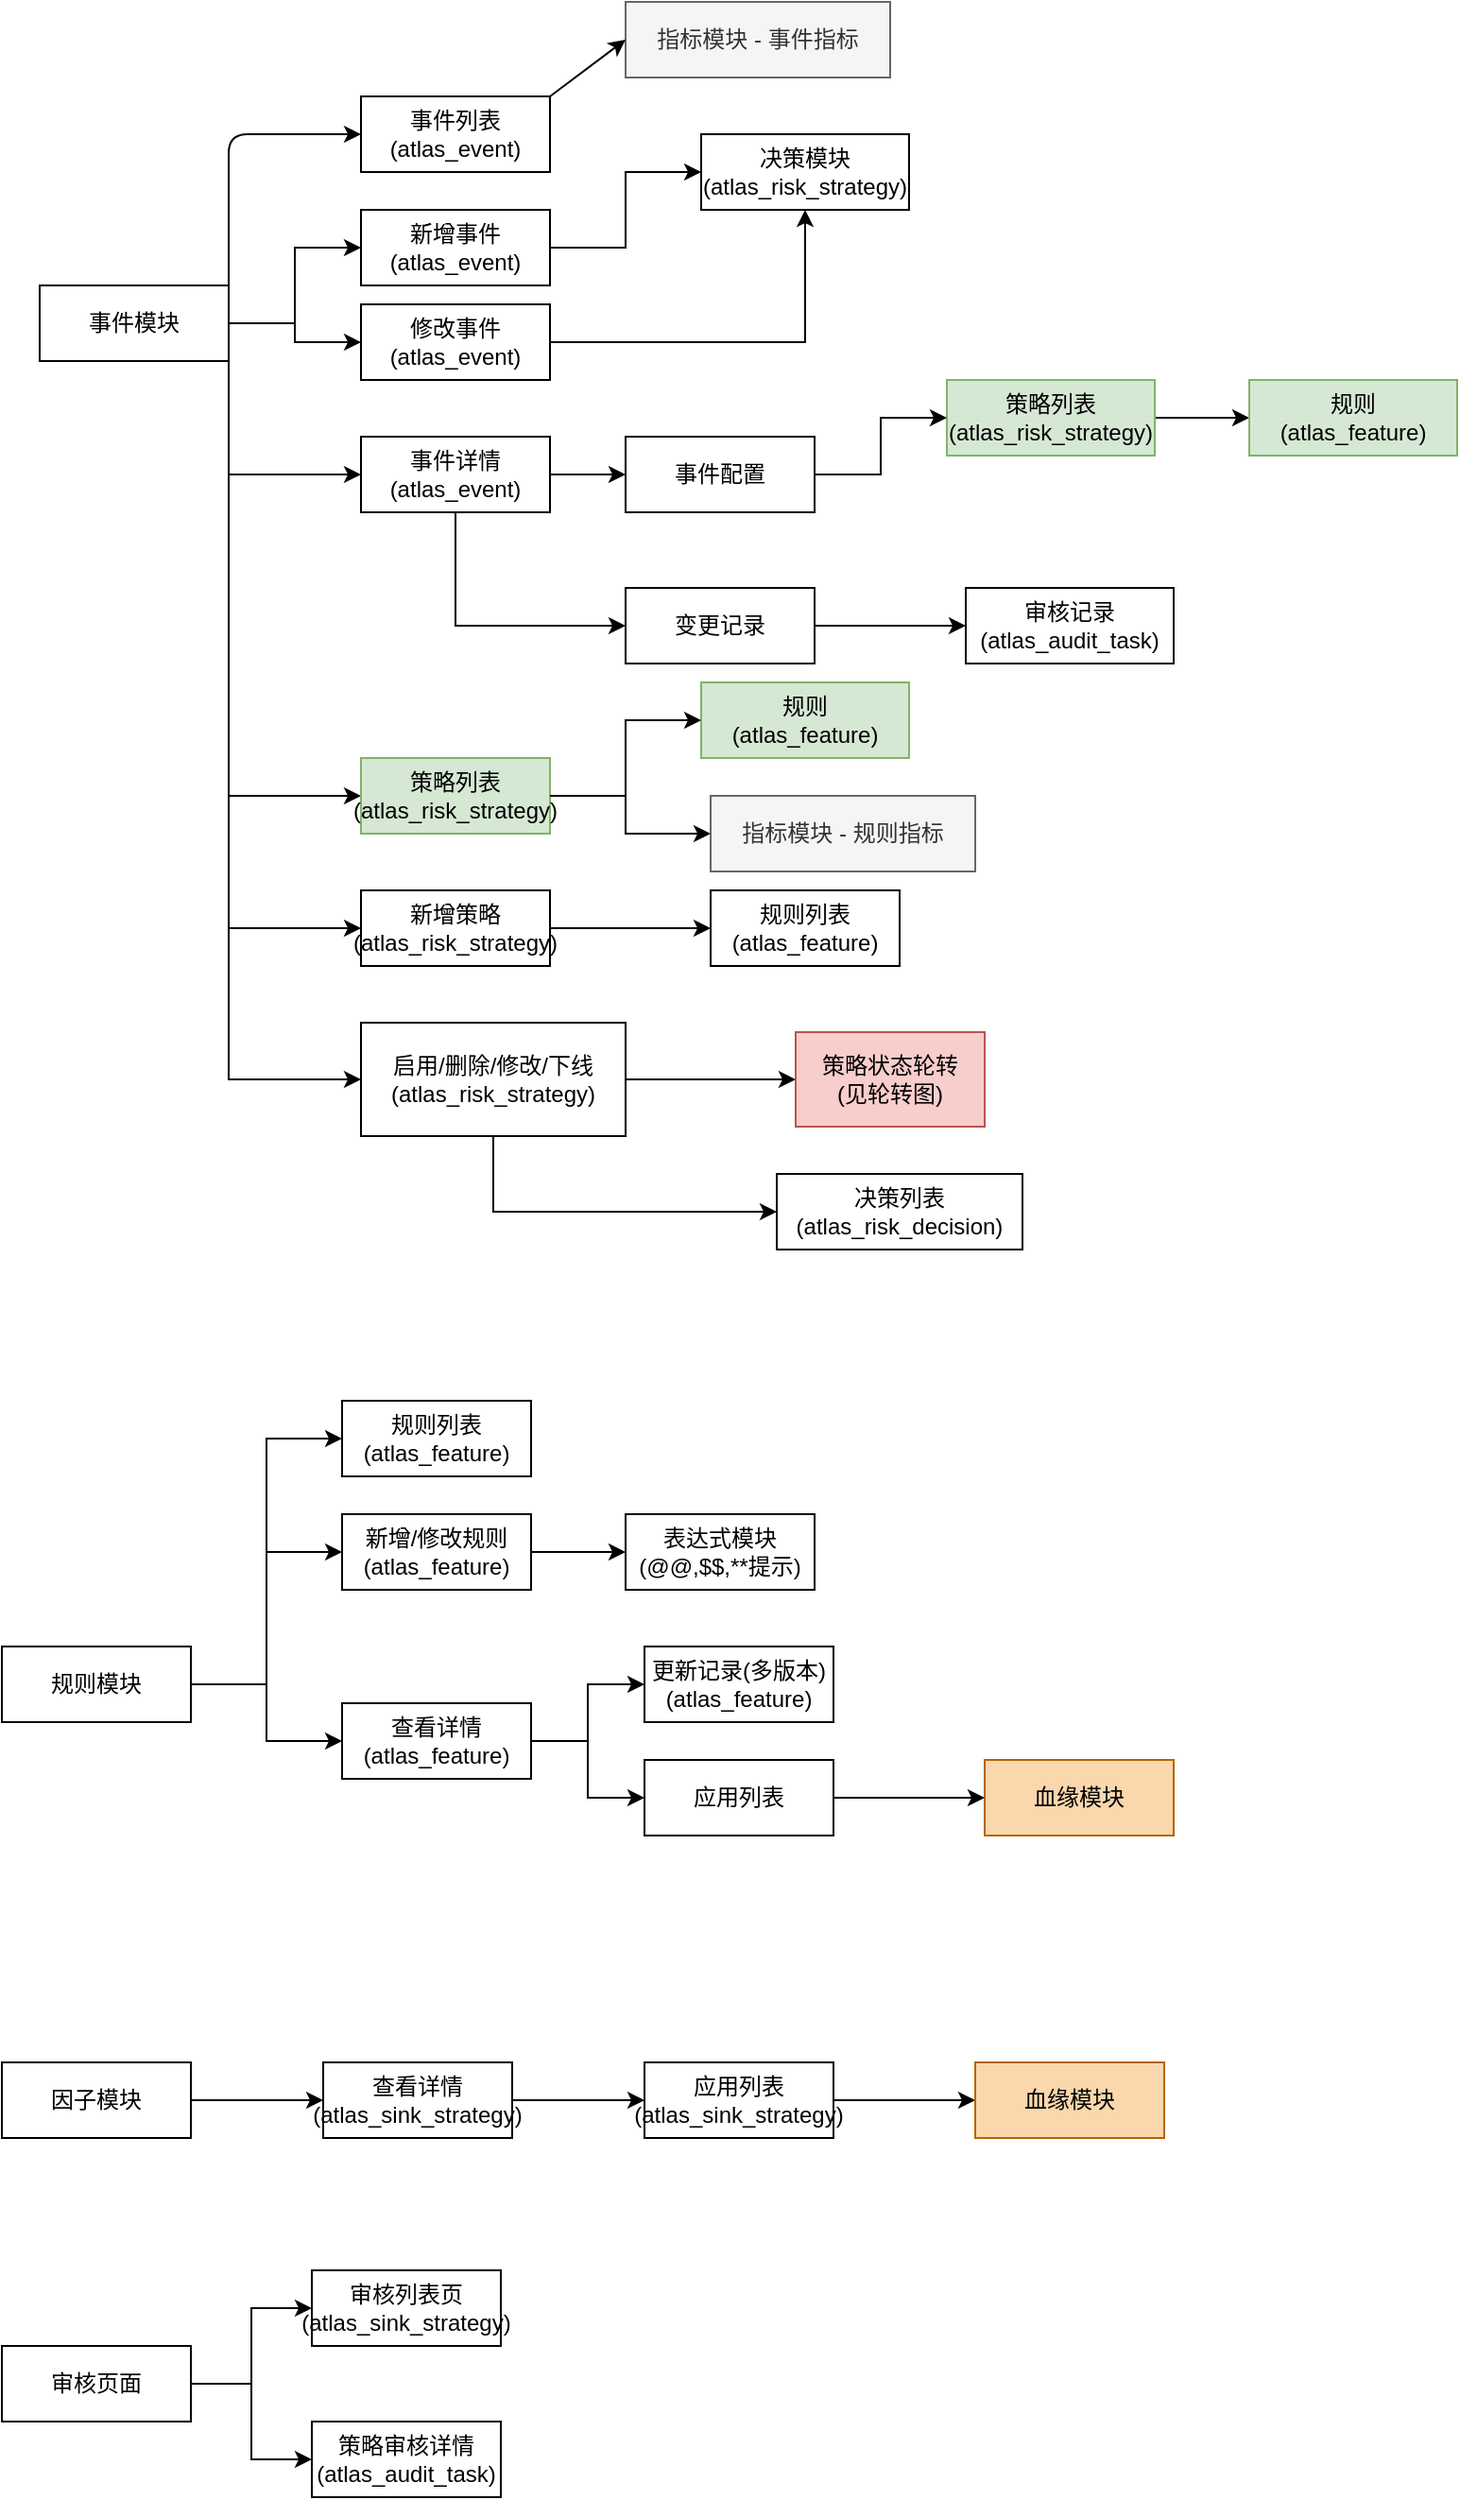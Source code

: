 <mxfile version="14.1.8" type="github">
  <diagram id="xm4Qvdjr61XccxN-QG44" name="Page-1">
    <mxGraphModel dx="1257" dy="786" grid="1" gridSize="10" guides="1" tooltips="1" connect="1" arrows="1" fold="1" page="1" pageScale="1" pageWidth="827" pageHeight="1169" math="0" shadow="0">
      <root>
        <mxCell id="0" />
        <mxCell id="1" parent="0" />
        <mxCell id="ldpD27MEibo8axFT_H9j-7" value="" style="edgeStyle=orthogonalEdgeStyle;rounded=0;orthogonalLoop=1;jettySize=auto;html=1;" edge="1" parent="1" source="ldpD27MEibo8axFT_H9j-1" target="ldpD27MEibo8axFT_H9j-6">
          <mxGeometry relative="1" as="geometry" />
        </mxCell>
        <mxCell id="ldpD27MEibo8axFT_H9j-31" value="" style="edgeStyle=orthogonalEdgeStyle;rounded=0;orthogonalLoop=1;jettySize=auto;html=1;exitX=1;exitY=0.5;exitDx=0;exitDy=0;entryX=0;entryY=0.5;entryDx=0;entryDy=0;" edge="1" parent="1" source="ldpD27MEibo8axFT_H9j-1" target="ldpD27MEibo8axFT_H9j-30">
          <mxGeometry relative="1" as="geometry">
            <Array as="points">
              <mxPoint x="270" y="510" />
            </Array>
          </mxGeometry>
        </mxCell>
        <mxCell id="ldpD27MEibo8axFT_H9j-1" value="事件模块" style="rounded=0;whiteSpace=wrap;html=1;" vertex="1" parent="1">
          <mxGeometry x="170" y="240" width="100" height="40" as="geometry" />
        </mxCell>
        <mxCell id="ldpD27MEibo8axFT_H9j-2" value="事件列表(atlas_event)" style="rounded=0;whiteSpace=wrap;html=1;" vertex="1" parent="1">
          <mxGeometry x="340" y="140" width="100" height="40" as="geometry" />
        </mxCell>
        <mxCell id="ldpD27MEibo8axFT_H9j-3" value="指标模块 - 事件指标" style="rounded=0;whiteSpace=wrap;html=1;fillColor=#f5f5f5;strokeColor=#666666;fontColor=#333333;" vertex="1" parent="1">
          <mxGeometry x="480" y="90" width="140" height="40" as="geometry" />
        </mxCell>
        <mxCell id="ldpD27MEibo8axFT_H9j-4" value="" style="endArrow=classic;html=1;exitX=1;exitY=0.5;exitDx=0;exitDy=0;entryX=0;entryY=0.5;entryDx=0;entryDy=0;" edge="1" parent="1" source="ldpD27MEibo8axFT_H9j-1" target="ldpD27MEibo8axFT_H9j-2">
          <mxGeometry width="50" height="50" relative="1" as="geometry">
            <mxPoint x="300" y="360" as="sourcePoint" />
            <mxPoint x="350" y="310" as="targetPoint" />
            <Array as="points">
              <mxPoint x="270" y="160" />
            </Array>
          </mxGeometry>
        </mxCell>
        <mxCell id="ldpD27MEibo8axFT_H9j-5" value="" style="endArrow=classic;html=1;exitX=1;exitY=0;exitDx=0;exitDy=0;entryX=0;entryY=0.5;entryDx=0;entryDy=0;" edge="1" parent="1" source="ldpD27MEibo8axFT_H9j-2" target="ldpD27MEibo8axFT_H9j-3">
          <mxGeometry width="50" height="50" relative="1" as="geometry">
            <mxPoint x="280" y="270" as="sourcePoint" />
            <mxPoint x="350" y="170" as="targetPoint" />
          </mxGeometry>
        </mxCell>
        <mxCell id="ldpD27MEibo8axFT_H9j-9" value="" style="edgeStyle=orthogonalEdgeStyle;rounded=0;orthogonalLoop=1;jettySize=auto;html=1;" edge="1" parent="1" source="ldpD27MEibo8axFT_H9j-6" target="ldpD27MEibo8axFT_H9j-8">
          <mxGeometry relative="1" as="geometry" />
        </mxCell>
        <mxCell id="ldpD27MEibo8axFT_H9j-6" value="新增事件(atlas_event)" style="rounded=0;whiteSpace=wrap;html=1;" vertex="1" parent="1">
          <mxGeometry x="340" y="200" width="100" height="40" as="geometry" />
        </mxCell>
        <mxCell id="ldpD27MEibo8axFT_H9j-8" value="决策模块(atlas_risk_strategy)" style="rounded=0;whiteSpace=wrap;html=1;" vertex="1" parent="1">
          <mxGeometry x="520" y="160" width="110" height="40" as="geometry" />
        </mxCell>
        <mxCell id="ldpD27MEibo8axFT_H9j-12" value="" style="edgeStyle=orthogonalEdgeStyle;rounded=0;orthogonalLoop=1;jettySize=auto;html=1;" edge="1" parent="1" source="ldpD27MEibo8axFT_H9j-10" target="ldpD27MEibo8axFT_H9j-8">
          <mxGeometry relative="1" as="geometry" />
        </mxCell>
        <mxCell id="ldpD27MEibo8axFT_H9j-10" value="修改事件(atlas_event)" style="rounded=0;whiteSpace=wrap;html=1;" vertex="1" parent="1">
          <mxGeometry x="340" y="250" width="100" height="40" as="geometry" />
        </mxCell>
        <mxCell id="ldpD27MEibo8axFT_H9j-11" value="" style="edgeStyle=orthogonalEdgeStyle;rounded=0;orthogonalLoop=1;jettySize=auto;html=1;exitX=1;exitY=0.5;exitDx=0;exitDy=0;entryX=0;entryY=0.5;entryDx=0;entryDy=0;" edge="1" parent="1" source="ldpD27MEibo8axFT_H9j-1" target="ldpD27MEibo8axFT_H9j-10">
          <mxGeometry relative="1" as="geometry">
            <mxPoint x="280" y="270" as="sourcePoint" />
            <mxPoint x="350" y="230" as="targetPoint" />
          </mxGeometry>
        </mxCell>
        <mxCell id="ldpD27MEibo8axFT_H9j-22" value="" style="edgeStyle=orthogonalEdgeStyle;rounded=0;orthogonalLoop=1;jettySize=auto;html=1;" edge="1" parent="1" source="ldpD27MEibo8axFT_H9j-13" target="ldpD27MEibo8axFT_H9j-21">
          <mxGeometry relative="1" as="geometry" />
        </mxCell>
        <mxCell id="ldpD27MEibo8axFT_H9j-24" value="" style="edgeStyle=orthogonalEdgeStyle;rounded=0;orthogonalLoop=1;jettySize=auto;html=1;entryX=0;entryY=0.5;entryDx=0;entryDy=0;" edge="1" parent="1" source="ldpD27MEibo8axFT_H9j-13" target="ldpD27MEibo8axFT_H9j-25">
          <mxGeometry relative="1" as="geometry">
            <mxPoint x="390" y="430" as="targetPoint" />
            <Array as="points">
              <mxPoint x="390" y="420" />
            </Array>
          </mxGeometry>
        </mxCell>
        <mxCell id="ldpD27MEibo8axFT_H9j-13" value="事件详情(atlas_event)" style="rounded=0;whiteSpace=wrap;html=1;" vertex="1" parent="1">
          <mxGeometry x="340" y="320" width="100" height="40" as="geometry" />
        </mxCell>
        <mxCell id="ldpD27MEibo8axFT_H9j-14" value="" style="edgeStyle=orthogonalEdgeStyle;rounded=0;orthogonalLoop=1;jettySize=auto;html=1;exitX=1;exitY=0.75;exitDx=0;exitDy=0;entryX=0;entryY=0.5;entryDx=0;entryDy=0;" edge="1" parent="1" source="ldpD27MEibo8axFT_H9j-1" target="ldpD27MEibo8axFT_H9j-13">
          <mxGeometry relative="1" as="geometry">
            <mxPoint x="280" y="270" as="sourcePoint" />
            <mxPoint x="350" y="280" as="targetPoint" />
            <Array as="points">
              <mxPoint x="270" y="340" />
            </Array>
          </mxGeometry>
        </mxCell>
        <mxCell id="ldpD27MEibo8axFT_H9j-36" value="" style="edgeStyle=orthogonalEdgeStyle;rounded=0;orthogonalLoop=1;jettySize=auto;html=1;" edge="1" parent="1" source="ldpD27MEibo8axFT_H9j-17" target="ldpD27MEibo8axFT_H9j-19">
          <mxGeometry relative="1" as="geometry" />
        </mxCell>
        <mxCell id="ldpD27MEibo8axFT_H9j-17" value="策略列表(atlas_risk_strategy)" style="rounded=0;whiteSpace=wrap;html=1;fillColor=#d5e8d4;strokeColor=#82b366;" vertex="1" parent="1">
          <mxGeometry x="650" y="290" width="110" height="40" as="geometry" />
        </mxCell>
        <mxCell id="ldpD27MEibo8axFT_H9j-19" value="规则&lt;br&gt;(atlas_feature)" style="rounded=0;whiteSpace=wrap;html=1;fillColor=#d5e8d4;strokeColor=#82b366;" vertex="1" parent="1">
          <mxGeometry x="810" y="290" width="110" height="40" as="geometry" />
        </mxCell>
        <mxCell id="ldpD27MEibo8axFT_H9j-20" value="" style="edgeStyle=orthogonalEdgeStyle;rounded=0;orthogonalLoop=1;jettySize=auto;html=1;entryX=0;entryY=0.5;entryDx=0;entryDy=0;exitX=1;exitY=0.5;exitDx=0;exitDy=0;" edge="1" parent="1" source="ldpD27MEibo8axFT_H9j-21" target="ldpD27MEibo8axFT_H9j-17">
          <mxGeometry relative="1" as="geometry">
            <mxPoint x="450" y="350" as="sourcePoint" />
            <mxPoint x="520" y="380" as="targetPoint" />
          </mxGeometry>
        </mxCell>
        <mxCell id="ldpD27MEibo8axFT_H9j-21" value="事件配置" style="rounded=0;whiteSpace=wrap;html=1;" vertex="1" parent="1">
          <mxGeometry x="480" y="320" width="100" height="40" as="geometry" />
        </mxCell>
        <mxCell id="ldpD27MEibo8axFT_H9j-29" value="" style="edgeStyle=orthogonalEdgeStyle;rounded=0;orthogonalLoop=1;jettySize=auto;html=1;" edge="1" parent="1" source="ldpD27MEibo8axFT_H9j-25" target="ldpD27MEibo8axFT_H9j-28">
          <mxGeometry relative="1" as="geometry" />
        </mxCell>
        <mxCell id="ldpD27MEibo8axFT_H9j-25" value="变更记录" style="rounded=0;whiteSpace=wrap;html=1;" vertex="1" parent="1">
          <mxGeometry x="480" y="400" width="100" height="40" as="geometry" />
        </mxCell>
        <mxCell id="ldpD27MEibo8axFT_H9j-28" value="审核记录(atlas_audit_task)" style="rounded=0;whiteSpace=wrap;html=1;" vertex="1" parent="1">
          <mxGeometry x="660" y="400" width="110" height="40" as="geometry" />
        </mxCell>
        <mxCell id="ldpD27MEibo8axFT_H9j-30" value="策略列表(atlas_risk_strategy)" style="rounded=0;whiteSpace=wrap;html=1;fillColor=#d5e8d4;strokeColor=#82b366;" vertex="1" parent="1">
          <mxGeometry x="340" y="490" width="100" height="40" as="geometry" />
        </mxCell>
        <mxCell id="ldpD27MEibo8axFT_H9j-33" value="规则&lt;br&gt;(atlas_feature)" style="rounded=0;whiteSpace=wrap;html=1;fillColor=#d5e8d4;strokeColor=#82b366;" vertex="1" parent="1">
          <mxGeometry x="520" y="450" width="110" height="40" as="geometry" />
        </mxCell>
        <mxCell id="ldpD27MEibo8axFT_H9j-34" value="" style="edgeStyle=orthogonalEdgeStyle;rounded=0;orthogonalLoop=1;jettySize=auto;html=1;exitX=1;exitY=0.5;exitDx=0;exitDy=0;entryX=0;entryY=0.5;entryDx=0;entryDy=0;" edge="1" parent="1" source="ldpD27MEibo8axFT_H9j-30" target="ldpD27MEibo8axFT_H9j-42">
          <mxGeometry relative="1" as="geometry">
            <mxPoint x="450" y="480" as="sourcePoint" />
            <mxPoint x="520" y="530" as="targetPoint" />
            <Array as="points">
              <mxPoint x="480" y="510" />
              <mxPoint x="480" y="530" />
            </Array>
          </mxGeometry>
        </mxCell>
        <mxCell id="ldpD27MEibo8axFT_H9j-37" value="" style="edgeStyle=orthogonalEdgeStyle;rounded=0;orthogonalLoop=1;jettySize=auto;html=1;entryX=0;entryY=0.5;entryDx=0;entryDy=0;" edge="1" parent="1" target="ldpD27MEibo8axFT_H9j-38">
          <mxGeometry relative="1" as="geometry">
            <mxPoint x="270" y="260" as="sourcePoint" />
            <mxPoint x="340" y="580" as="targetPoint" />
            <Array as="points">
              <mxPoint x="270" y="580" />
            </Array>
          </mxGeometry>
        </mxCell>
        <mxCell id="ldpD27MEibo8axFT_H9j-40" value="" style="edgeStyle=orthogonalEdgeStyle;rounded=0;orthogonalLoop=1;jettySize=auto;html=1;" edge="1" parent="1" source="ldpD27MEibo8axFT_H9j-38" target="ldpD27MEibo8axFT_H9j-39">
          <mxGeometry relative="1" as="geometry" />
        </mxCell>
        <mxCell id="ldpD27MEibo8axFT_H9j-38" value="新增策略(atlas_risk_strategy)" style="rounded=0;whiteSpace=wrap;html=1;" vertex="1" parent="1">
          <mxGeometry x="340" y="560" width="100" height="40" as="geometry" />
        </mxCell>
        <mxCell id="ldpD27MEibo8axFT_H9j-39" value="规则列表(atlas_feature)" style="rounded=0;whiteSpace=wrap;html=1;" vertex="1" parent="1">
          <mxGeometry x="525" y="560" width="100" height="40" as="geometry" />
        </mxCell>
        <mxCell id="ldpD27MEibo8axFT_H9j-42" value="指标模块 - 规则指标" style="rounded=0;whiteSpace=wrap;html=1;fillColor=#f5f5f5;strokeColor=#666666;fontColor=#333333;" vertex="1" parent="1">
          <mxGeometry x="525" y="510" width="140" height="40" as="geometry" />
        </mxCell>
        <mxCell id="ldpD27MEibo8axFT_H9j-43" value="" style="edgeStyle=orthogonalEdgeStyle;rounded=0;orthogonalLoop=1;jettySize=auto;html=1;exitX=1;exitY=0.5;exitDx=0;exitDy=0;entryX=0;entryY=0.5;entryDx=0;entryDy=0;" edge="1" parent="1" source="ldpD27MEibo8axFT_H9j-30" target="ldpD27MEibo8axFT_H9j-33">
          <mxGeometry relative="1" as="geometry">
            <mxPoint x="450" y="520" as="sourcePoint" />
            <mxPoint x="535" y="540" as="targetPoint" />
          </mxGeometry>
        </mxCell>
        <mxCell id="ldpD27MEibo8axFT_H9j-47" value="" style="edgeStyle=orthogonalEdgeStyle;rounded=0;orthogonalLoop=1;jettySize=auto;html=1;" edge="1" parent="1" source="ldpD27MEibo8axFT_H9j-44" target="ldpD27MEibo8axFT_H9j-46">
          <mxGeometry relative="1" as="geometry" />
        </mxCell>
        <mxCell id="ldpD27MEibo8axFT_H9j-44" value="启用/删除/修改/下线(atlas_risk_strategy)" style="rounded=0;whiteSpace=wrap;html=1;" vertex="1" parent="1">
          <mxGeometry x="340" y="630" width="140" height="60" as="geometry" />
        </mxCell>
        <mxCell id="ldpD27MEibo8axFT_H9j-45" value="" style="edgeStyle=orthogonalEdgeStyle;rounded=0;orthogonalLoop=1;jettySize=auto;html=1;entryX=0;entryY=0.5;entryDx=0;entryDy=0;" edge="1" parent="1" target="ldpD27MEibo8axFT_H9j-44">
          <mxGeometry relative="1" as="geometry">
            <mxPoint x="270" y="260" as="sourcePoint" />
            <mxPoint x="350" y="590" as="targetPoint" />
            <Array as="points">
              <mxPoint x="270" y="660" />
            </Array>
          </mxGeometry>
        </mxCell>
        <mxCell id="ldpD27MEibo8axFT_H9j-46" value="策略状态轮转&lt;br&gt;(见轮转图)" style="whiteSpace=wrap;html=1;rounded=0;fillColor=#f8cecc;strokeColor=#b85450;" vertex="1" parent="1">
          <mxGeometry x="570" y="635" width="100" height="50" as="geometry" />
        </mxCell>
        <mxCell id="ldpD27MEibo8axFT_H9j-48" value="决策列表(atlas_risk_decision)" style="rounded=0;whiteSpace=wrap;html=1;" vertex="1" parent="1">
          <mxGeometry x="560" y="710" width="130" height="40" as="geometry" />
        </mxCell>
        <mxCell id="ldpD27MEibo8axFT_H9j-49" value="" style="edgeStyle=orthogonalEdgeStyle;rounded=0;orthogonalLoop=1;jettySize=auto;html=1;exitX=0.5;exitY=1;exitDx=0;exitDy=0;entryX=0;entryY=0.5;entryDx=0;entryDy=0;" edge="1" parent="1" source="ldpD27MEibo8axFT_H9j-44" target="ldpD27MEibo8axFT_H9j-48">
          <mxGeometry relative="1" as="geometry">
            <mxPoint x="490" y="670" as="sourcePoint" />
            <mxPoint x="580" y="670" as="targetPoint" />
          </mxGeometry>
        </mxCell>
        <mxCell id="ldpD27MEibo8axFT_H9j-52" value="" style="edgeStyle=orthogonalEdgeStyle;rounded=0;orthogonalLoop=1;jettySize=auto;html=1;entryX=0;entryY=0.5;entryDx=0;entryDy=0;" edge="1" parent="1" source="ldpD27MEibo8axFT_H9j-50" target="ldpD27MEibo8axFT_H9j-51">
          <mxGeometry relative="1" as="geometry" />
        </mxCell>
        <mxCell id="ldpD27MEibo8axFT_H9j-50" value="规则模块" style="rounded=0;whiteSpace=wrap;html=1;" vertex="1" parent="1">
          <mxGeometry x="150" y="960" width="100" height="40" as="geometry" />
        </mxCell>
        <mxCell id="ldpD27MEibo8axFT_H9j-51" value="规则列表&lt;br&gt;(atlas_feature)" style="whiteSpace=wrap;html=1;rounded=0;" vertex="1" parent="1">
          <mxGeometry x="330" y="830" width="100" height="40" as="geometry" />
        </mxCell>
        <mxCell id="ldpD27MEibo8axFT_H9j-62" value="" style="edgeStyle=orthogonalEdgeStyle;rounded=0;orthogonalLoop=1;jettySize=auto;html=1;" edge="1" parent="1" source="ldpD27MEibo8axFT_H9j-53" target="ldpD27MEibo8axFT_H9j-61">
          <mxGeometry relative="1" as="geometry" />
        </mxCell>
        <mxCell id="ldpD27MEibo8axFT_H9j-53" value="新增/修改规则&lt;br&gt;(atlas_feature)" style="whiteSpace=wrap;html=1;rounded=0;" vertex="1" parent="1">
          <mxGeometry x="330" y="890" width="100" height="40" as="geometry" />
        </mxCell>
        <mxCell id="ldpD27MEibo8axFT_H9j-54" value="" style="edgeStyle=orthogonalEdgeStyle;rounded=0;orthogonalLoop=1;jettySize=auto;html=1;entryX=0;entryY=0.5;entryDx=0;entryDy=0;exitX=1;exitY=0.5;exitDx=0;exitDy=0;" edge="1" parent="1" source="ldpD27MEibo8axFT_H9j-50" target="ldpD27MEibo8axFT_H9j-63">
          <mxGeometry relative="1" as="geometry">
            <mxPoint x="260" y="990" as="sourcePoint" />
            <mxPoint x="340" y="860" as="targetPoint" />
          </mxGeometry>
        </mxCell>
        <mxCell id="ldpD27MEibo8axFT_H9j-61" value="表达式模块(@@,$$,**提示)" style="whiteSpace=wrap;html=1;rounded=0;" vertex="1" parent="1">
          <mxGeometry x="480" y="890" width="100" height="40" as="geometry" />
        </mxCell>
        <mxCell id="ldpD27MEibo8axFT_H9j-66" value="" style="edgeStyle=orthogonalEdgeStyle;rounded=0;orthogonalLoop=1;jettySize=auto;html=1;" edge="1" parent="1" source="ldpD27MEibo8axFT_H9j-63" target="ldpD27MEibo8axFT_H9j-65">
          <mxGeometry relative="1" as="geometry" />
        </mxCell>
        <mxCell id="ldpD27MEibo8axFT_H9j-63" value="查看详情&lt;br&gt;(atlas_feature)" style="whiteSpace=wrap;html=1;rounded=0;" vertex="1" parent="1">
          <mxGeometry x="330" y="990" width="100" height="40" as="geometry" />
        </mxCell>
        <mxCell id="ldpD27MEibo8axFT_H9j-64" value="" style="edgeStyle=orthogonalEdgeStyle;rounded=0;orthogonalLoop=1;jettySize=auto;html=1;entryX=0;entryY=0.5;entryDx=0;entryDy=0;exitX=1;exitY=0.5;exitDx=0;exitDy=0;" edge="1" parent="1" source="ldpD27MEibo8axFT_H9j-50" target="ldpD27MEibo8axFT_H9j-53">
          <mxGeometry relative="1" as="geometry">
            <mxPoint x="260" y="990" as="sourcePoint" />
            <mxPoint x="360" y="990" as="targetPoint" />
          </mxGeometry>
        </mxCell>
        <mxCell id="ldpD27MEibo8axFT_H9j-65" value="更新记录(多版本)&lt;br&gt;(atlas_feature)" style="whiteSpace=wrap;html=1;rounded=0;" vertex="1" parent="1">
          <mxGeometry x="490" y="960" width="100" height="40" as="geometry" />
        </mxCell>
        <mxCell id="ldpD27MEibo8axFT_H9j-70" value="" style="edgeStyle=orthogonalEdgeStyle;rounded=0;orthogonalLoop=1;jettySize=auto;html=1;" edge="1" parent="1" source="ldpD27MEibo8axFT_H9j-67" target="ldpD27MEibo8axFT_H9j-69">
          <mxGeometry relative="1" as="geometry" />
        </mxCell>
        <mxCell id="ldpD27MEibo8axFT_H9j-67" value="应用列表" style="whiteSpace=wrap;html=1;rounded=0;" vertex="1" parent="1">
          <mxGeometry x="490" y="1020" width="100" height="40" as="geometry" />
        </mxCell>
        <mxCell id="ldpD27MEibo8axFT_H9j-68" value="" style="edgeStyle=orthogonalEdgeStyle;rounded=0;orthogonalLoop=1;jettySize=auto;html=1;exitX=1;exitY=0.5;exitDx=0;exitDy=0;entryX=0;entryY=0.5;entryDx=0;entryDy=0;" edge="1" parent="1" source="ldpD27MEibo8axFT_H9j-63" target="ldpD27MEibo8axFT_H9j-67">
          <mxGeometry relative="1" as="geometry">
            <mxPoint x="440" y="1020" as="sourcePoint" />
            <mxPoint x="500" y="990" as="targetPoint" />
          </mxGeometry>
        </mxCell>
        <mxCell id="ldpD27MEibo8axFT_H9j-69" value="血缘模块" style="whiteSpace=wrap;html=1;rounded=0;fillColor=#fad7ac;strokeColor=#b46504;" vertex="1" parent="1">
          <mxGeometry x="670" y="1020" width="100" height="40" as="geometry" />
        </mxCell>
        <mxCell id="ldpD27MEibo8axFT_H9j-73" value="" style="edgeStyle=orthogonalEdgeStyle;rounded=0;orthogonalLoop=1;jettySize=auto;html=1;" edge="1" parent="1" source="ldpD27MEibo8axFT_H9j-71" target="ldpD27MEibo8axFT_H9j-72">
          <mxGeometry relative="1" as="geometry" />
        </mxCell>
        <mxCell id="ldpD27MEibo8axFT_H9j-71" value="因子模块" style="rounded=0;whiteSpace=wrap;html=1;" vertex="1" parent="1">
          <mxGeometry x="150" y="1180" width="100" height="40" as="geometry" />
        </mxCell>
        <mxCell id="ldpD27MEibo8axFT_H9j-78" value="" style="edgeStyle=orthogonalEdgeStyle;rounded=0;orthogonalLoop=1;jettySize=auto;html=1;" edge="1" parent="1" source="ldpD27MEibo8axFT_H9j-72" target="ldpD27MEibo8axFT_H9j-74">
          <mxGeometry relative="1" as="geometry" />
        </mxCell>
        <mxCell id="ldpD27MEibo8axFT_H9j-72" value="查看详情&lt;br&gt;(atlas_sink_strategy)" style="whiteSpace=wrap;html=1;rounded=0;" vertex="1" parent="1">
          <mxGeometry x="320" y="1180" width="100" height="40" as="geometry" />
        </mxCell>
        <mxCell id="ldpD27MEibo8axFT_H9j-77" value="" style="edgeStyle=orthogonalEdgeStyle;rounded=0;orthogonalLoop=1;jettySize=auto;html=1;" edge="1" parent="1" source="ldpD27MEibo8axFT_H9j-74" target="ldpD27MEibo8axFT_H9j-76">
          <mxGeometry relative="1" as="geometry" />
        </mxCell>
        <mxCell id="ldpD27MEibo8axFT_H9j-74" value="应用列表&lt;br&gt;(atlas_sink_strategy)" style="whiteSpace=wrap;html=1;rounded=0;" vertex="1" parent="1">
          <mxGeometry x="490" y="1180" width="100" height="40" as="geometry" />
        </mxCell>
        <mxCell id="ldpD27MEibo8axFT_H9j-76" value="血缘模块" style="whiteSpace=wrap;html=1;rounded=0;fillColor=#fad7ac;strokeColor=#b46504;" vertex="1" parent="1">
          <mxGeometry x="665" y="1180" width="100" height="40" as="geometry" />
        </mxCell>
        <mxCell id="ldpD27MEibo8axFT_H9j-81" value="" style="edgeStyle=orthogonalEdgeStyle;rounded=0;orthogonalLoop=1;jettySize=auto;html=1;" edge="1" parent="1" source="ldpD27MEibo8axFT_H9j-79" target="ldpD27MEibo8axFT_H9j-80">
          <mxGeometry relative="1" as="geometry" />
        </mxCell>
        <mxCell id="ldpD27MEibo8axFT_H9j-79" value="审核页面" style="rounded=0;whiteSpace=wrap;html=1;" vertex="1" parent="1">
          <mxGeometry x="150" y="1330" width="100" height="40" as="geometry" />
        </mxCell>
        <mxCell id="ldpD27MEibo8axFT_H9j-80" value="审核列表页&lt;br&gt;(atlas_sink_strategy)" style="whiteSpace=wrap;html=1;rounded=0;" vertex="1" parent="1">
          <mxGeometry x="314" y="1290" width="100" height="40" as="geometry" />
        </mxCell>
        <mxCell id="ldpD27MEibo8axFT_H9j-82" value="策略审核详情&lt;br&gt;(atlas_audit_task)" style="whiteSpace=wrap;html=1;rounded=0;" vertex="1" parent="1">
          <mxGeometry x="314" y="1370" width="100" height="40" as="geometry" />
        </mxCell>
        <mxCell id="ldpD27MEibo8axFT_H9j-83" value="" style="edgeStyle=orthogonalEdgeStyle;rounded=0;orthogonalLoop=1;jettySize=auto;html=1;exitX=1;exitY=0.5;exitDx=0;exitDy=0;entryX=0;entryY=0.5;entryDx=0;entryDy=0;" edge="1" parent="1" source="ldpD27MEibo8axFT_H9j-79" target="ldpD27MEibo8axFT_H9j-82">
          <mxGeometry relative="1" as="geometry">
            <mxPoint x="260" y="1360" as="sourcePoint" />
            <mxPoint x="324" y="1320" as="targetPoint" />
          </mxGeometry>
        </mxCell>
      </root>
    </mxGraphModel>
  </diagram>
</mxfile>
